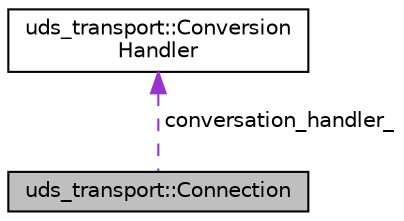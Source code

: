 digraph "uds_transport::Connection"
{
 // LATEX_PDF_SIZE
  edge [fontname="Helvetica",fontsize="10",labelfontname="Helvetica",labelfontsize="10"];
  node [fontname="Helvetica",fontsize="10",shape=record];
  Node1 [label="uds_transport::Connection",height=0.2,width=0.4,color="black", fillcolor="grey75", style="filled", fontcolor="black",tooltip="Interface class to handle connection between two layers."];
  Node2 -> Node1 [dir="back",color="darkorchid3",fontsize="10",style="dashed",label=" conversation_handler_" ,fontname="Helvetica"];
  Node2 [label="uds_transport::Conversion\lHandler",height=0.2,width=0.4,color="black", fillcolor="white", style="filled",URL="$classuds__transport_1_1ConversionHandler.html",tooltip="Class to manage reception from transport protocol handler to connection handler."];
}
